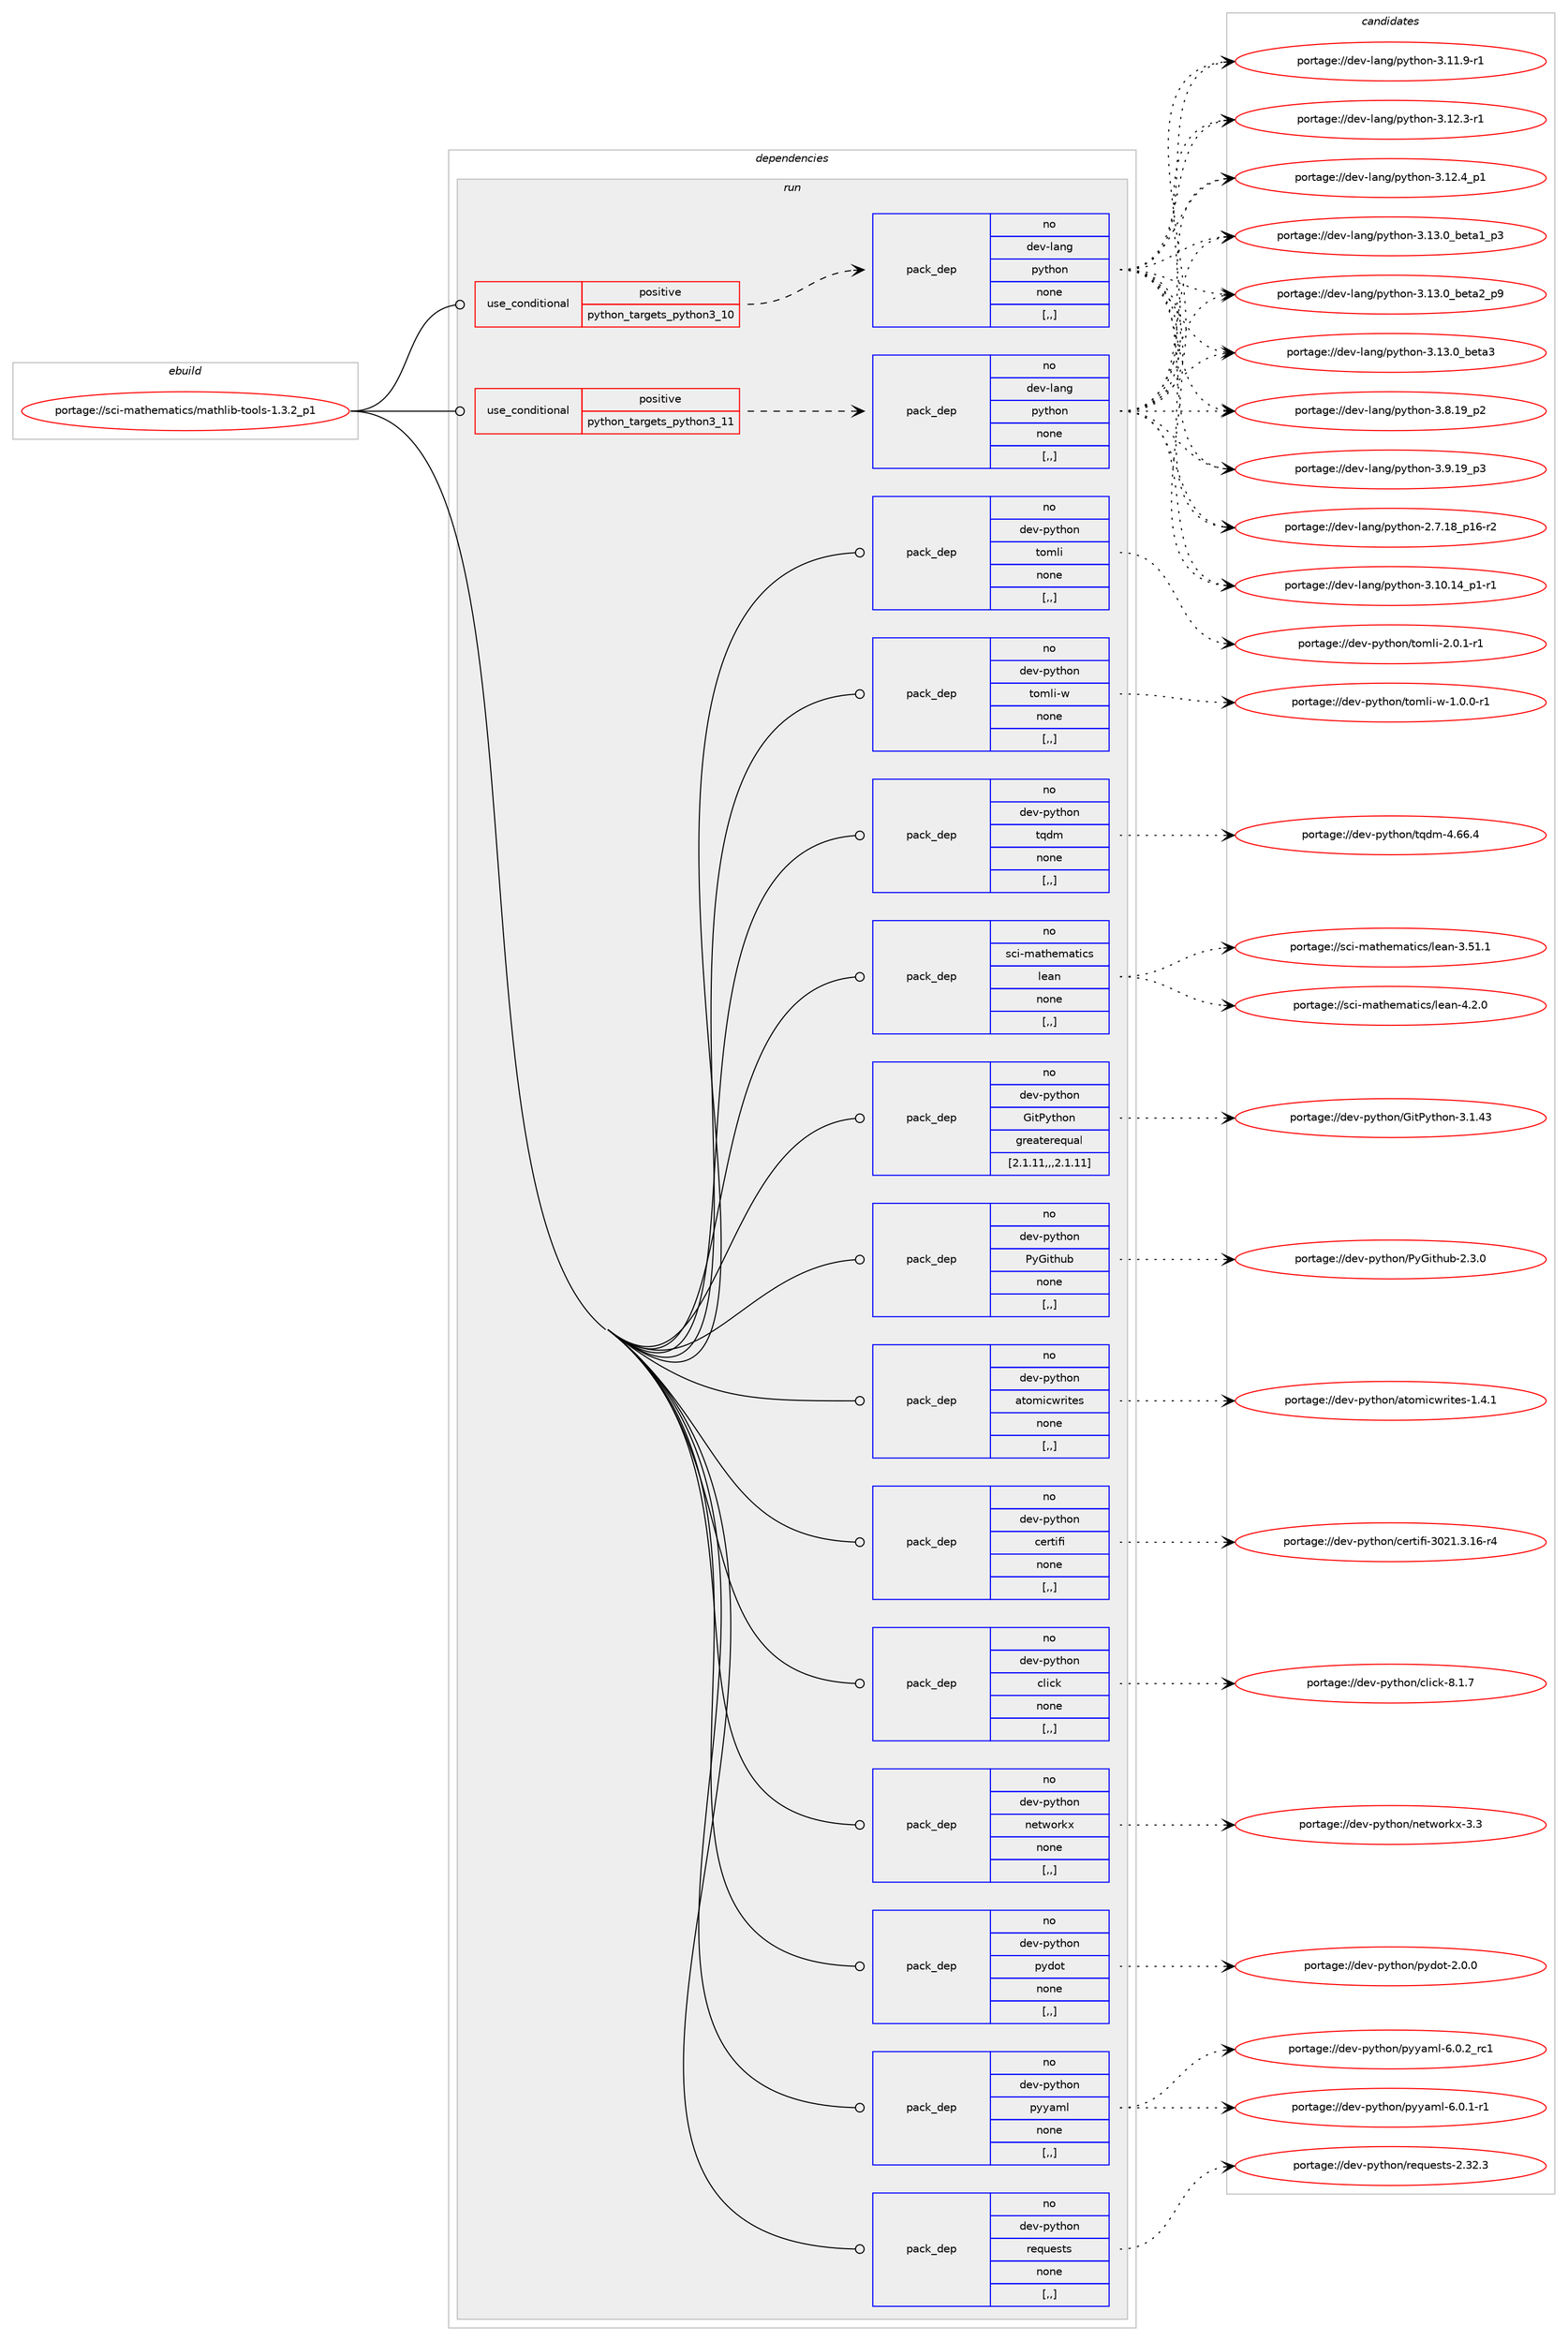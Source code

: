 digraph prolog {

# *************
# Graph options
# *************

newrank=true;
concentrate=true;
compound=true;
graph [rankdir=LR,fontname=Helvetica,fontsize=10,ranksep=1.5];#, ranksep=2.5, nodesep=0.2];
edge  [arrowhead=vee];
node  [fontname=Helvetica,fontsize=10];

# **********
# The ebuild
# **********

subgraph cluster_leftcol {
color=gray;
rank=same;
label=<<i>ebuild</i>>;
id [label="portage://sci-mathematics/mathlib-tools-1.3.2_p1", color=red, width=4, href="../sci-mathematics/mathlib-tools-1.3.2_p1.svg"];
}

# ****************
# The dependencies
# ****************

subgraph cluster_midcol {
color=gray;
label=<<i>dependencies</i>>;
subgraph cluster_compile {
fillcolor="#eeeeee";
style=filled;
label=<<i>compile</i>>;
}
subgraph cluster_compileandrun {
fillcolor="#eeeeee";
style=filled;
label=<<i>compile and run</i>>;
}
subgraph cluster_run {
fillcolor="#eeeeee";
style=filled;
label=<<i>run</i>>;
subgraph cond105623 {
dependency398856 [label=<<TABLE BORDER="0" CELLBORDER="1" CELLSPACING="0" CELLPADDING="4"><TR><TD ROWSPAN="3" CELLPADDING="10">use_conditional</TD></TR><TR><TD>positive</TD></TR><TR><TD>python_targets_python3_10</TD></TR></TABLE>>, shape=none, color=red];
subgraph pack290415 {
dependency398857 [label=<<TABLE BORDER="0" CELLBORDER="1" CELLSPACING="0" CELLPADDING="4" WIDTH="220"><TR><TD ROWSPAN="6" CELLPADDING="30">pack_dep</TD></TR><TR><TD WIDTH="110">no</TD></TR><TR><TD>dev-lang</TD></TR><TR><TD>python</TD></TR><TR><TD>none</TD></TR><TR><TD>[,,]</TD></TR></TABLE>>, shape=none, color=blue];
}
dependency398856:e -> dependency398857:w [weight=20,style="dashed",arrowhead="vee"];
}
id:e -> dependency398856:w [weight=20,style="solid",arrowhead="odot"];
subgraph cond105624 {
dependency398858 [label=<<TABLE BORDER="0" CELLBORDER="1" CELLSPACING="0" CELLPADDING="4"><TR><TD ROWSPAN="3" CELLPADDING="10">use_conditional</TD></TR><TR><TD>positive</TD></TR><TR><TD>python_targets_python3_11</TD></TR></TABLE>>, shape=none, color=red];
subgraph pack290416 {
dependency398859 [label=<<TABLE BORDER="0" CELLBORDER="1" CELLSPACING="0" CELLPADDING="4" WIDTH="220"><TR><TD ROWSPAN="6" CELLPADDING="30">pack_dep</TD></TR><TR><TD WIDTH="110">no</TD></TR><TR><TD>dev-lang</TD></TR><TR><TD>python</TD></TR><TR><TD>none</TD></TR><TR><TD>[,,]</TD></TR></TABLE>>, shape=none, color=blue];
}
dependency398858:e -> dependency398859:w [weight=20,style="dashed",arrowhead="vee"];
}
id:e -> dependency398858:w [weight=20,style="solid",arrowhead="odot"];
subgraph pack290417 {
dependency398860 [label=<<TABLE BORDER="0" CELLBORDER="1" CELLSPACING="0" CELLPADDING="4" WIDTH="220"><TR><TD ROWSPAN="6" CELLPADDING="30">pack_dep</TD></TR><TR><TD WIDTH="110">no</TD></TR><TR><TD>dev-python</TD></TR><TR><TD>GitPython</TD></TR><TR><TD>greaterequal</TD></TR><TR><TD>[2.1.11,,,2.1.11]</TD></TR></TABLE>>, shape=none, color=blue];
}
id:e -> dependency398860:w [weight=20,style="solid",arrowhead="odot"];
subgraph pack290418 {
dependency398861 [label=<<TABLE BORDER="0" CELLBORDER="1" CELLSPACING="0" CELLPADDING="4" WIDTH="220"><TR><TD ROWSPAN="6" CELLPADDING="30">pack_dep</TD></TR><TR><TD WIDTH="110">no</TD></TR><TR><TD>dev-python</TD></TR><TR><TD>PyGithub</TD></TR><TR><TD>none</TD></TR><TR><TD>[,,]</TD></TR></TABLE>>, shape=none, color=blue];
}
id:e -> dependency398861:w [weight=20,style="solid",arrowhead="odot"];
subgraph pack290419 {
dependency398862 [label=<<TABLE BORDER="0" CELLBORDER="1" CELLSPACING="0" CELLPADDING="4" WIDTH="220"><TR><TD ROWSPAN="6" CELLPADDING="30">pack_dep</TD></TR><TR><TD WIDTH="110">no</TD></TR><TR><TD>dev-python</TD></TR><TR><TD>atomicwrites</TD></TR><TR><TD>none</TD></TR><TR><TD>[,,]</TD></TR></TABLE>>, shape=none, color=blue];
}
id:e -> dependency398862:w [weight=20,style="solid",arrowhead="odot"];
subgraph pack290420 {
dependency398863 [label=<<TABLE BORDER="0" CELLBORDER="1" CELLSPACING="0" CELLPADDING="4" WIDTH="220"><TR><TD ROWSPAN="6" CELLPADDING="30">pack_dep</TD></TR><TR><TD WIDTH="110">no</TD></TR><TR><TD>dev-python</TD></TR><TR><TD>certifi</TD></TR><TR><TD>none</TD></TR><TR><TD>[,,]</TD></TR></TABLE>>, shape=none, color=blue];
}
id:e -> dependency398863:w [weight=20,style="solid",arrowhead="odot"];
subgraph pack290421 {
dependency398864 [label=<<TABLE BORDER="0" CELLBORDER="1" CELLSPACING="0" CELLPADDING="4" WIDTH="220"><TR><TD ROWSPAN="6" CELLPADDING="30">pack_dep</TD></TR><TR><TD WIDTH="110">no</TD></TR><TR><TD>dev-python</TD></TR><TR><TD>click</TD></TR><TR><TD>none</TD></TR><TR><TD>[,,]</TD></TR></TABLE>>, shape=none, color=blue];
}
id:e -> dependency398864:w [weight=20,style="solid",arrowhead="odot"];
subgraph pack290422 {
dependency398865 [label=<<TABLE BORDER="0" CELLBORDER="1" CELLSPACING="0" CELLPADDING="4" WIDTH="220"><TR><TD ROWSPAN="6" CELLPADDING="30">pack_dep</TD></TR><TR><TD WIDTH="110">no</TD></TR><TR><TD>dev-python</TD></TR><TR><TD>networkx</TD></TR><TR><TD>none</TD></TR><TR><TD>[,,]</TD></TR></TABLE>>, shape=none, color=blue];
}
id:e -> dependency398865:w [weight=20,style="solid",arrowhead="odot"];
subgraph pack290423 {
dependency398866 [label=<<TABLE BORDER="0" CELLBORDER="1" CELLSPACING="0" CELLPADDING="4" WIDTH="220"><TR><TD ROWSPAN="6" CELLPADDING="30">pack_dep</TD></TR><TR><TD WIDTH="110">no</TD></TR><TR><TD>dev-python</TD></TR><TR><TD>pydot</TD></TR><TR><TD>none</TD></TR><TR><TD>[,,]</TD></TR></TABLE>>, shape=none, color=blue];
}
id:e -> dependency398866:w [weight=20,style="solid",arrowhead="odot"];
subgraph pack290424 {
dependency398867 [label=<<TABLE BORDER="0" CELLBORDER="1" CELLSPACING="0" CELLPADDING="4" WIDTH="220"><TR><TD ROWSPAN="6" CELLPADDING="30">pack_dep</TD></TR><TR><TD WIDTH="110">no</TD></TR><TR><TD>dev-python</TD></TR><TR><TD>pyyaml</TD></TR><TR><TD>none</TD></TR><TR><TD>[,,]</TD></TR></TABLE>>, shape=none, color=blue];
}
id:e -> dependency398867:w [weight=20,style="solid",arrowhead="odot"];
subgraph pack290425 {
dependency398868 [label=<<TABLE BORDER="0" CELLBORDER="1" CELLSPACING="0" CELLPADDING="4" WIDTH="220"><TR><TD ROWSPAN="6" CELLPADDING="30">pack_dep</TD></TR><TR><TD WIDTH="110">no</TD></TR><TR><TD>dev-python</TD></TR><TR><TD>requests</TD></TR><TR><TD>none</TD></TR><TR><TD>[,,]</TD></TR></TABLE>>, shape=none, color=blue];
}
id:e -> dependency398868:w [weight=20,style="solid",arrowhead="odot"];
subgraph pack290426 {
dependency398869 [label=<<TABLE BORDER="0" CELLBORDER="1" CELLSPACING="0" CELLPADDING="4" WIDTH="220"><TR><TD ROWSPAN="6" CELLPADDING="30">pack_dep</TD></TR><TR><TD WIDTH="110">no</TD></TR><TR><TD>dev-python</TD></TR><TR><TD>tomli</TD></TR><TR><TD>none</TD></TR><TR><TD>[,,]</TD></TR></TABLE>>, shape=none, color=blue];
}
id:e -> dependency398869:w [weight=20,style="solid",arrowhead="odot"];
subgraph pack290427 {
dependency398870 [label=<<TABLE BORDER="0" CELLBORDER="1" CELLSPACING="0" CELLPADDING="4" WIDTH="220"><TR><TD ROWSPAN="6" CELLPADDING="30">pack_dep</TD></TR><TR><TD WIDTH="110">no</TD></TR><TR><TD>dev-python</TD></TR><TR><TD>tomli-w</TD></TR><TR><TD>none</TD></TR><TR><TD>[,,]</TD></TR></TABLE>>, shape=none, color=blue];
}
id:e -> dependency398870:w [weight=20,style="solid",arrowhead="odot"];
subgraph pack290428 {
dependency398871 [label=<<TABLE BORDER="0" CELLBORDER="1" CELLSPACING="0" CELLPADDING="4" WIDTH="220"><TR><TD ROWSPAN="6" CELLPADDING="30">pack_dep</TD></TR><TR><TD WIDTH="110">no</TD></TR><TR><TD>dev-python</TD></TR><TR><TD>tqdm</TD></TR><TR><TD>none</TD></TR><TR><TD>[,,]</TD></TR></TABLE>>, shape=none, color=blue];
}
id:e -> dependency398871:w [weight=20,style="solid",arrowhead="odot"];
subgraph pack290429 {
dependency398872 [label=<<TABLE BORDER="0" CELLBORDER="1" CELLSPACING="0" CELLPADDING="4" WIDTH="220"><TR><TD ROWSPAN="6" CELLPADDING="30">pack_dep</TD></TR><TR><TD WIDTH="110">no</TD></TR><TR><TD>sci-mathematics</TD></TR><TR><TD>lean</TD></TR><TR><TD>none</TD></TR><TR><TD>[,,]</TD></TR></TABLE>>, shape=none, color=blue];
}
id:e -> dependency398872:w [weight=20,style="solid",arrowhead="odot"];
}
}

# **************
# The candidates
# **************

subgraph cluster_choices {
rank=same;
color=gray;
label=<<i>candidates</i>>;

subgraph choice290415 {
color=black;
nodesep=1;
choice100101118451089711010347112121116104111110455046554649569511249544511450 [label="portage://dev-lang/python-2.7.18_p16-r2", color=red, width=4,href="../dev-lang/python-2.7.18_p16-r2.svg"];
choice100101118451089711010347112121116104111110455146494846495295112494511449 [label="portage://dev-lang/python-3.10.14_p1-r1", color=red, width=4,href="../dev-lang/python-3.10.14_p1-r1.svg"];
choice100101118451089711010347112121116104111110455146494946574511449 [label="portage://dev-lang/python-3.11.9-r1", color=red, width=4,href="../dev-lang/python-3.11.9-r1.svg"];
choice100101118451089711010347112121116104111110455146495046514511449 [label="portage://dev-lang/python-3.12.3-r1", color=red, width=4,href="../dev-lang/python-3.12.3-r1.svg"];
choice100101118451089711010347112121116104111110455146495046529511249 [label="portage://dev-lang/python-3.12.4_p1", color=red, width=4,href="../dev-lang/python-3.12.4_p1.svg"];
choice10010111845108971101034711212111610411111045514649514648959810111697499511251 [label="portage://dev-lang/python-3.13.0_beta1_p3", color=red, width=4,href="../dev-lang/python-3.13.0_beta1_p3.svg"];
choice10010111845108971101034711212111610411111045514649514648959810111697509511257 [label="portage://dev-lang/python-3.13.0_beta2_p9", color=red, width=4,href="../dev-lang/python-3.13.0_beta2_p9.svg"];
choice1001011184510897110103471121211161041111104551464951464895981011169751 [label="portage://dev-lang/python-3.13.0_beta3", color=red, width=4,href="../dev-lang/python-3.13.0_beta3.svg"];
choice100101118451089711010347112121116104111110455146564649579511250 [label="portage://dev-lang/python-3.8.19_p2", color=red, width=4,href="../dev-lang/python-3.8.19_p2.svg"];
choice100101118451089711010347112121116104111110455146574649579511251 [label="portage://dev-lang/python-3.9.19_p3", color=red, width=4,href="../dev-lang/python-3.9.19_p3.svg"];
dependency398857:e -> choice100101118451089711010347112121116104111110455046554649569511249544511450:w [style=dotted,weight="100"];
dependency398857:e -> choice100101118451089711010347112121116104111110455146494846495295112494511449:w [style=dotted,weight="100"];
dependency398857:e -> choice100101118451089711010347112121116104111110455146494946574511449:w [style=dotted,weight="100"];
dependency398857:e -> choice100101118451089711010347112121116104111110455146495046514511449:w [style=dotted,weight="100"];
dependency398857:e -> choice100101118451089711010347112121116104111110455146495046529511249:w [style=dotted,weight="100"];
dependency398857:e -> choice10010111845108971101034711212111610411111045514649514648959810111697499511251:w [style=dotted,weight="100"];
dependency398857:e -> choice10010111845108971101034711212111610411111045514649514648959810111697509511257:w [style=dotted,weight="100"];
dependency398857:e -> choice1001011184510897110103471121211161041111104551464951464895981011169751:w [style=dotted,weight="100"];
dependency398857:e -> choice100101118451089711010347112121116104111110455146564649579511250:w [style=dotted,weight="100"];
dependency398857:e -> choice100101118451089711010347112121116104111110455146574649579511251:w [style=dotted,weight="100"];
}
subgraph choice290416 {
color=black;
nodesep=1;
choice100101118451089711010347112121116104111110455046554649569511249544511450 [label="portage://dev-lang/python-2.7.18_p16-r2", color=red, width=4,href="../dev-lang/python-2.7.18_p16-r2.svg"];
choice100101118451089711010347112121116104111110455146494846495295112494511449 [label="portage://dev-lang/python-3.10.14_p1-r1", color=red, width=4,href="../dev-lang/python-3.10.14_p1-r1.svg"];
choice100101118451089711010347112121116104111110455146494946574511449 [label="portage://dev-lang/python-3.11.9-r1", color=red, width=4,href="../dev-lang/python-3.11.9-r1.svg"];
choice100101118451089711010347112121116104111110455146495046514511449 [label="portage://dev-lang/python-3.12.3-r1", color=red, width=4,href="../dev-lang/python-3.12.3-r1.svg"];
choice100101118451089711010347112121116104111110455146495046529511249 [label="portage://dev-lang/python-3.12.4_p1", color=red, width=4,href="../dev-lang/python-3.12.4_p1.svg"];
choice10010111845108971101034711212111610411111045514649514648959810111697499511251 [label="portage://dev-lang/python-3.13.0_beta1_p3", color=red, width=4,href="../dev-lang/python-3.13.0_beta1_p3.svg"];
choice10010111845108971101034711212111610411111045514649514648959810111697509511257 [label="portage://dev-lang/python-3.13.0_beta2_p9", color=red, width=4,href="../dev-lang/python-3.13.0_beta2_p9.svg"];
choice1001011184510897110103471121211161041111104551464951464895981011169751 [label="portage://dev-lang/python-3.13.0_beta3", color=red, width=4,href="../dev-lang/python-3.13.0_beta3.svg"];
choice100101118451089711010347112121116104111110455146564649579511250 [label="portage://dev-lang/python-3.8.19_p2", color=red, width=4,href="../dev-lang/python-3.8.19_p2.svg"];
choice100101118451089711010347112121116104111110455146574649579511251 [label="portage://dev-lang/python-3.9.19_p3", color=red, width=4,href="../dev-lang/python-3.9.19_p3.svg"];
dependency398859:e -> choice100101118451089711010347112121116104111110455046554649569511249544511450:w [style=dotted,weight="100"];
dependency398859:e -> choice100101118451089711010347112121116104111110455146494846495295112494511449:w [style=dotted,weight="100"];
dependency398859:e -> choice100101118451089711010347112121116104111110455146494946574511449:w [style=dotted,weight="100"];
dependency398859:e -> choice100101118451089711010347112121116104111110455146495046514511449:w [style=dotted,weight="100"];
dependency398859:e -> choice100101118451089711010347112121116104111110455146495046529511249:w [style=dotted,weight="100"];
dependency398859:e -> choice10010111845108971101034711212111610411111045514649514648959810111697499511251:w [style=dotted,weight="100"];
dependency398859:e -> choice10010111845108971101034711212111610411111045514649514648959810111697509511257:w [style=dotted,weight="100"];
dependency398859:e -> choice1001011184510897110103471121211161041111104551464951464895981011169751:w [style=dotted,weight="100"];
dependency398859:e -> choice100101118451089711010347112121116104111110455146564649579511250:w [style=dotted,weight="100"];
dependency398859:e -> choice100101118451089711010347112121116104111110455146574649579511251:w [style=dotted,weight="100"];
}
subgraph choice290417 {
color=black;
nodesep=1;
choice1001011184511212111610411111047711051168012111610411111045514649465251 [label="portage://dev-python/GitPython-3.1.43", color=red, width=4,href="../dev-python/GitPython-3.1.43.svg"];
dependency398860:e -> choice1001011184511212111610411111047711051168012111610411111045514649465251:w [style=dotted,weight="100"];
}
subgraph choice290418 {
color=black;
nodesep=1;
choice1001011184511212111610411111047801217110511610411798455046514648 [label="portage://dev-python/PyGithub-2.3.0", color=red, width=4,href="../dev-python/PyGithub-2.3.0.svg"];
dependency398861:e -> choice1001011184511212111610411111047801217110511610411798455046514648:w [style=dotted,weight="100"];
}
subgraph choice290419 {
color=black;
nodesep=1;
choice10010111845112121116104111110479711611110910599119114105116101115454946524649 [label="portage://dev-python/atomicwrites-1.4.1", color=red, width=4,href="../dev-python/atomicwrites-1.4.1.svg"];
dependency398862:e -> choice10010111845112121116104111110479711611110910599119114105116101115454946524649:w [style=dotted,weight="100"];
}
subgraph choice290420 {
color=black;
nodesep=1;
choice100101118451121211161041111104799101114116105102105455148504946514649544511452 [label="portage://dev-python/certifi-3021.3.16-r4", color=red, width=4,href="../dev-python/certifi-3021.3.16-r4.svg"];
dependency398863:e -> choice100101118451121211161041111104799101114116105102105455148504946514649544511452:w [style=dotted,weight="100"];
}
subgraph choice290421 {
color=black;
nodesep=1;
choice10010111845112121116104111110479910810599107455646494655 [label="portage://dev-python/click-8.1.7", color=red, width=4,href="../dev-python/click-8.1.7.svg"];
dependency398864:e -> choice10010111845112121116104111110479910810599107455646494655:w [style=dotted,weight="100"];
}
subgraph choice290422 {
color=black;
nodesep=1;
choice100101118451121211161041111104711010111611911111410712045514651 [label="portage://dev-python/networkx-3.3", color=red, width=4,href="../dev-python/networkx-3.3.svg"];
dependency398865:e -> choice100101118451121211161041111104711010111611911111410712045514651:w [style=dotted,weight="100"];
}
subgraph choice290423 {
color=black;
nodesep=1;
choice1001011184511212111610411111047112121100111116455046484648 [label="portage://dev-python/pydot-2.0.0", color=red, width=4,href="../dev-python/pydot-2.0.0.svg"];
dependency398866:e -> choice1001011184511212111610411111047112121100111116455046484648:w [style=dotted,weight="100"];
}
subgraph choice290424 {
color=black;
nodesep=1;
choice1001011184511212111610411111047112121121971091084554464846494511449 [label="portage://dev-python/pyyaml-6.0.1-r1", color=red, width=4,href="../dev-python/pyyaml-6.0.1-r1.svg"];
choice100101118451121211161041111104711212112197109108455446484650951149949 [label="portage://dev-python/pyyaml-6.0.2_rc1", color=red, width=4,href="../dev-python/pyyaml-6.0.2_rc1.svg"];
dependency398867:e -> choice1001011184511212111610411111047112121121971091084554464846494511449:w [style=dotted,weight="100"];
dependency398867:e -> choice100101118451121211161041111104711212112197109108455446484650951149949:w [style=dotted,weight="100"];
}
subgraph choice290425 {
color=black;
nodesep=1;
choice100101118451121211161041111104711410111311710111511611545504651504651 [label="portage://dev-python/requests-2.32.3", color=red, width=4,href="../dev-python/requests-2.32.3.svg"];
dependency398868:e -> choice100101118451121211161041111104711410111311710111511611545504651504651:w [style=dotted,weight="100"];
}
subgraph choice290426 {
color=black;
nodesep=1;
choice10010111845112121116104111110471161111091081054550464846494511449 [label="portage://dev-python/tomli-2.0.1-r1", color=red, width=4,href="../dev-python/tomli-2.0.1-r1.svg"];
dependency398869:e -> choice10010111845112121116104111110471161111091081054550464846494511449:w [style=dotted,weight="100"];
}
subgraph choice290427 {
color=black;
nodesep=1;
choice1001011184511212111610411111047116111109108105451194549464846484511449 [label="portage://dev-python/tomli-w-1.0.0-r1", color=red, width=4,href="../dev-python/tomli-w-1.0.0-r1.svg"];
dependency398870:e -> choice1001011184511212111610411111047116111109108105451194549464846484511449:w [style=dotted,weight="100"];
}
subgraph choice290428 {
color=black;
nodesep=1;
choice100101118451121211161041111104711611310010945524654544652 [label="portage://dev-python/tqdm-4.66.4", color=red, width=4,href="../dev-python/tqdm-4.66.4.svg"];
dependency398871:e -> choice100101118451121211161041111104711611310010945524654544652:w [style=dotted,weight="100"];
}
subgraph choice290429 {
color=black;
nodesep=1;
choice1159910545109971161041011099711610599115471081019711045514653494649 [label="portage://sci-mathematics/lean-3.51.1", color=red, width=4,href="../sci-mathematics/lean-3.51.1.svg"];
choice11599105451099711610410110997116105991154710810197110455246504648 [label="portage://sci-mathematics/lean-4.2.0", color=red, width=4,href="../sci-mathematics/lean-4.2.0.svg"];
dependency398872:e -> choice1159910545109971161041011099711610599115471081019711045514653494649:w [style=dotted,weight="100"];
dependency398872:e -> choice11599105451099711610410110997116105991154710810197110455246504648:w [style=dotted,weight="100"];
}
}

}
